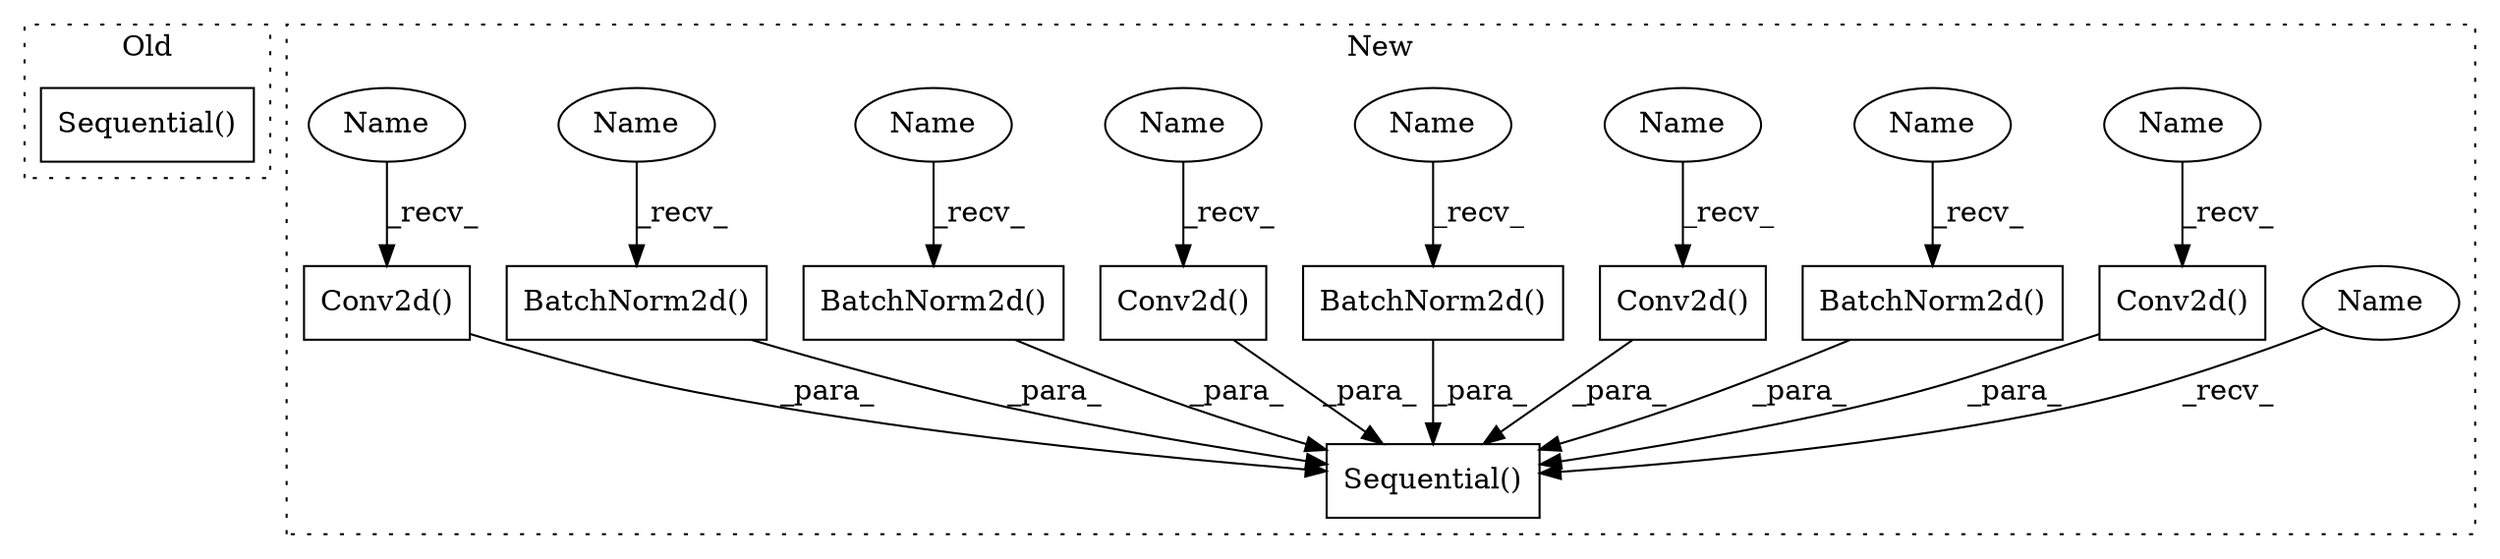digraph G {
subgraph cluster0 {
1 [label="Sequential()" a="75" s="6962,6977" l="14,6" shape="box"];
label = "Old";
style="dotted";
}
subgraph cluster1 {
2 [label="BatchNorm2d()" a="75" s="1650,1668" l="15,1" shape="box"];
3 [label="Conv2d()" a="75" s="1764,1782" l="10,49" shape="box"];
4 [label="BatchNorm2d()" a="75" s="2019,2037" l="15,1" shape="box"];
5 [label="Conv2d()" a="75" s="2307,2325" l="10,49" shape="box"];
6 [label="Sequential()" a="75" s="1019,2836" l="47,10" shape="box"];
7 [label="Conv2d()" a="75" s="1066,1081" l="10,49" shape="box"];
8 [label="BatchNorm2d()" a="75" s="1476,1494" l="15,1" shape="box"];
9 [label="Conv2d()" a="75" s="2502,2520" l="10,49" shape="box"];
10 [label="BatchNorm2d()" a="75" s="2757,2775" l="15,1" shape="box"];
11 [label="Name" a="87" s="1019" l="2" shape="ellipse"];
12 [label="Name" a="87" s="2502" l="2" shape="ellipse"];
13 [label="Name" a="87" s="1476" l="2" shape="ellipse"];
14 [label="Name" a="87" s="1764" l="2" shape="ellipse"];
15 [label="Name" a="87" s="2019" l="2" shape="ellipse"];
16 [label="Name" a="87" s="2307" l="2" shape="ellipse"];
17 [label="Name" a="87" s="1650" l="2" shape="ellipse"];
18 [label="Name" a="87" s="2757" l="2" shape="ellipse"];
19 [label="Name" a="87" s="1066" l="2" shape="ellipse"];
label = "New";
style="dotted";
}
2 -> 6 [label="_para_"];
3 -> 6 [label="_para_"];
4 -> 6 [label="_para_"];
5 -> 6 [label="_para_"];
7 -> 6 [label="_para_"];
8 -> 6 [label="_para_"];
9 -> 6 [label="_para_"];
10 -> 6 [label="_para_"];
11 -> 6 [label="_recv_"];
12 -> 9 [label="_recv_"];
13 -> 8 [label="_recv_"];
14 -> 3 [label="_recv_"];
15 -> 4 [label="_recv_"];
16 -> 5 [label="_recv_"];
17 -> 2 [label="_recv_"];
18 -> 10 [label="_recv_"];
19 -> 7 [label="_recv_"];
}